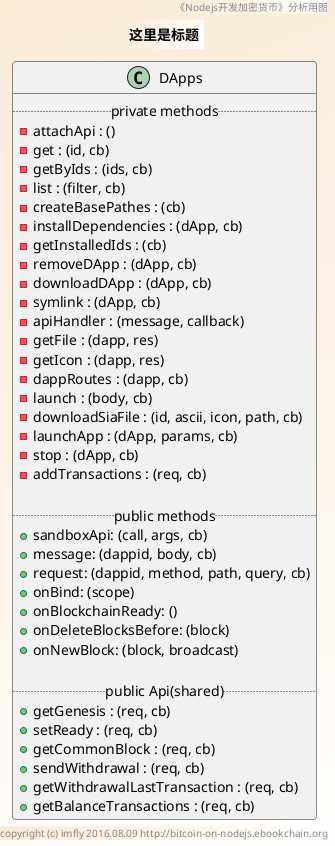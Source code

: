 @startuml 
skinparam BorderColor #blue9932CC 
skinparam backgroundcolor AntiqueWhite/white 
title 
这里是标题
end title 
footer  copyright (c) imfly 2016.08.09 http://bitcoin-on-nodejs.ebookchain.org 
header 《Nodejs开发加密货币》分析用图

  Class DApps{ 
    .. private methods ..
    - attachApi : ()
    - get : (id, cb)
    - getByIds : (ids, cb)
    - list : (filter, cb)
    - createBasePathes : (cb)
    - installDependencies : (dApp, cb)
    - getInstalledIds : (cb)
    - removeDApp : (dApp, cb)
    - downloadDApp : (dApp, cb)
    - symlink : (dApp, cb)
    - apiHandler : (message, callback)
    - getFile : (dapp, res)
    - getIcon : (dapp, res)
    - dappRoutes : (dapp, cb)
    - launch : (body, cb)
    - downloadSiaFile : (id, ascii, icon, path, cb)
    - launchApp : (dApp, params, cb)
    - stop : (dApp, cb)
    - addTransactions : (req, cb)

    .. public methods ..
    + sandboxApi: (call, args, cb)
    + message: (dappid, body, cb)
    + request: (dappid, method, path, query, cb)
    + onBind: (scope)
    + onBlockchainReady: ()
    + onDeleteBlocksBefore: (block)
    + onNewBlock: (block, broadcast)

    .. public Api(shared) ..
    + getGenesis : (req, cb)
    + setReady : (req, cb)
    + getCommonBlock : (req, cb)
    + sendWithdrawal : (req, cb)
    + getWithdrawalLastTransaction : (req, cb)
    + getBalanceTransactions : (req, cb)
 } 

@enduml